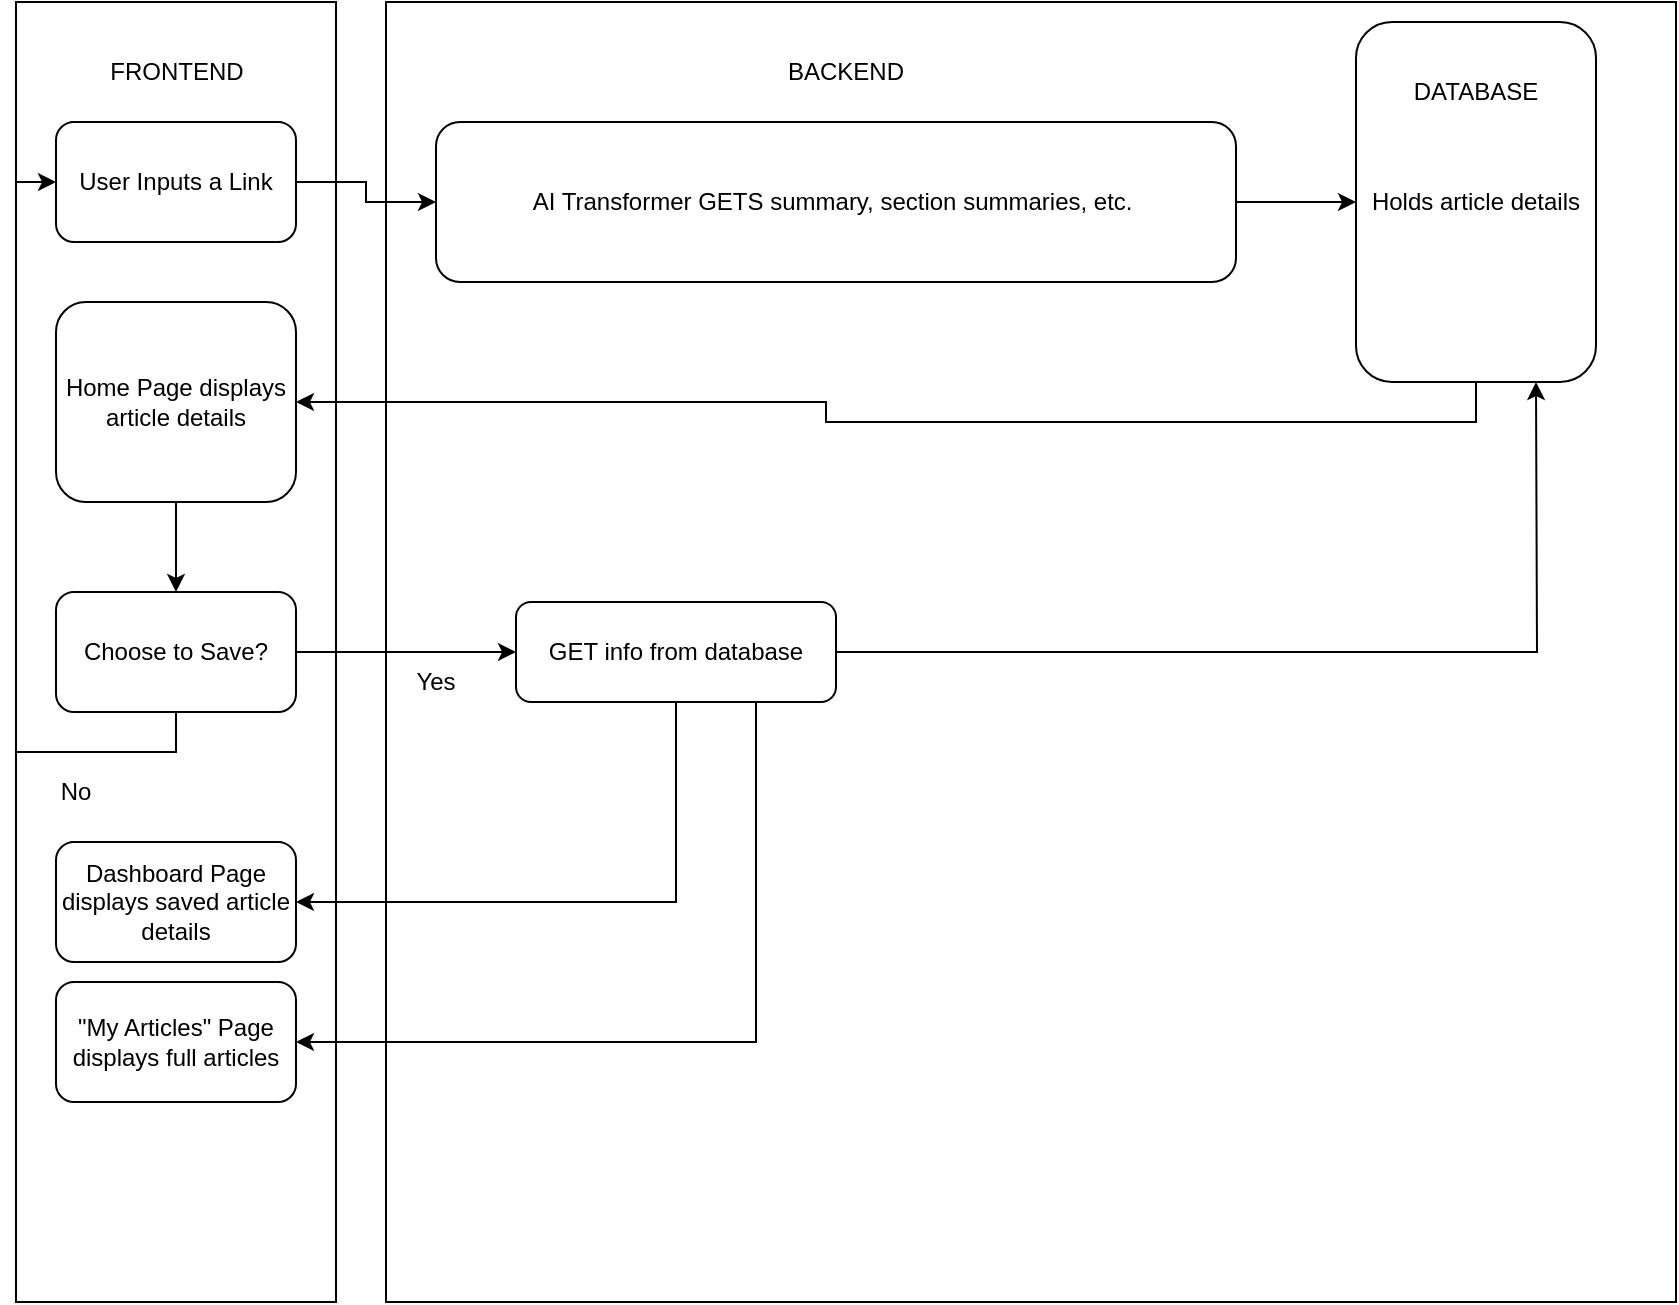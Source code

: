 <mxfile version="26.0.9">
  <diagram name="Page-1" id="evXO0rLHPrqWtF5SFYi9">
    <mxGraphModel dx="1362" dy="743" grid="1" gridSize="10" guides="1" tooltips="1" connect="1" arrows="1" fold="1" page="1" pageScale="1" pageWidth="850" pageHeight="1100" math="0" shadow="0">
      <root>
        <mxCell id="0" />
        <mxCell id="1" parent="0" />
        <mxCell id="5JYsaEAW8ukRRV6dz36Z-5" value="" style="rounded=0;whiteSpace=wrap;html=1;movable=0;resizable=0;rotatable=0;deletable=0;editable=0;locked=1;connectable=0;" vertex="1" parent="1">
          <mxGeometry x="10" y="10" width="160" height="650" as="geometry" />
        </mxCell>
        <mxCell id="5JYsaEAW8ukRRV6dz36Z-6" value="" style="rounded=0;whiteSpace=wrap;html=1;movable=0;resizable=0;rotatable=0;deletable=0;editable=0;locked=1;connectable=0;" vertex="1" parent="1">
          <mxGeometry x="195" y="10" width="645" height="650" as="geometry" />
        </mxCell>
        <mxCell id="5JYsaEAW8ukRRV6dz36Z-13" style="edgeStyle=orthogonalEdgeStyle;rounded=0;orthogonalLoop=1;jettySize=auto;html=1;exitX=1;exitY=0.5;exitDx=0;exitDy=0;" edge="1" parent="1" source="5JYsaEAW8ukRRV6dz36Z-2" target="5JYsaEAW8ukRRV6dz36Z-10">
          <mxGeometry relative="1" as="geometry" />
        </mxCell>
        <mxCell id="5JYsaEAW8ukRRV6dz36Z-2" value="User Inputs a Link" style="rounded=1;whiteSpace=wrap;html=1;" vertex="1" parent="1">
          <mxGeometry x="30" y="70" width="120" height="60" as="geometry" />
        </mxCell>
        <mxCell id="5JYsaEAW8ukRRV6dz36Z-3" value="FRONTEND" style="text;html=1;align=center;verticalAlign=middle;resizable=0;points=[];autosize=1;strokeColor=none;fillColor=none;" vertex="1" parent="1">
          <mxGeometry x="45" y="30" width="90" height="30" as="geometry" />
        </mxCell>
        <mxCell id="5JYsaEAW8ukRRV6dz36Z-8" value="BACKEND" style="text;html=1;align=center;verticalAlign=middle;whiteSpace=wrap;rounded=0;" vertex="1" parent="1">
          <mxGeometry x="395" y="30" width="60" height="30" as="geometry" />
        </mxCell>
        <mxCell id="5JYsaEAW8ukRRV6dz36Z-18" style="edgeStyle=orthogonalEdgeStyle;rounded=0;orthogonalLoop=1;jettySize=auto;html=1;exitX=1;exitY=0.5;exitDx=0;exitDy=0;" edge="1" parent="1" source="5JYsaEAW8ukRRV6dz36Z-10" target="5JYsaEAW8ukRRV6dz36Z-14">
          <mxGeometry relative="1" as="geometry" />
        </mxCell>
        <mxCell id="5JYsaEAW8ukRRV6dz36Z-10" value="AI Transformer GETS summary, section summaries, etc.&amp;nbsp;" style="rounded=1;whiteSpace=wrap;html=1;" vertex="1" parent="1">
          <mxGeometry x="220" y="70" width="400" height="80" as="geometry" />
        </mxCell>
        <mxCell id="5JYsaEAW8ukRRV6dz36Z-20" style="edgeStyle=orthogonalEdgeStyle;rounded=0;orthogonalLoop=1;jettySize=auto;html=1;exitX=0.5;exitY=1;exitDx=0;exitDy=0;" edge="1" parent="1" source="5JYsaEAW8ukRRV6dz36Z-14" target="5JYsaEAW8ukRRV6dz36Z-19">
          <mxGeometry relative="1" as="geometry" />
        </mxCell>
        <mxCell id="5JYsaEAW8ukRRV6dz36Z-14" value="Holds article details" style="rounded=1;whiteSpace=wrap;html=1;" vertex="1" parent="1">
          <mxGeometry x="680" y="20" width="120" height="180" as="geometry" />
        </mxCell>
        <mxCell id="5JYsaEAW8ukRRV6dz36Z-16" value="DATABASE" style="text;html=1;align=center;verticalAlign=middle;whiteSpace=wrap;rounded=0;" vertex="1" parent="1">
          <mxGeometry x="710" y="40" width="60" height="30" as="geometry" />
        </mxCell>
        <mxCell id="5JYsaEAW8ukRRV6dz36Z-25" style="edgeStyle=orthogonalEdgeStyle;rounded=0;orthogonalLoop=1;jettySize=auto;html=1;exitX=0.5;exitY=1;exitDx=0;exitDy=0;entryX=0.5;entryY=0;entryDx=0;entryDy=0;" edge="1" parent="1" source="5JYsaEAW8ukRRV6dz36Z-19" target="5JYsaEAW8ukRRV6dz36Z-24">
          <mxGeometry relative="1" as="geometry" />
        </mxCell>
        <mxCell id="5JYsaEAW8ukRRV6dz36Z-19" value="Home Page displays article details" style="rounded=1;whiteSpace=wrap;html=1;" vertex="1" parent="1">
          <mxGeometry x="30" y="160" width="120" height="100" as="geometry" />
        </mxCell>
        <mxCell id="5JYsaEAW8ukRRV6dz36Z-30" style="edgeStyle=orthogonalEdgeStyle;rounded=0;orthogonalLoop=1;jettySize=auto;html=1;exitX=1;exitY=0.5;exitDx=0;exitDy=0;entryX=0;entryY=0.5;entryDx=0;entryDy=0;" edge="1" parent="1" source="5JYsaEAW8ukRRV6dz36Z-24" target="5JYsaEAW8ukRRV6dz36Z-29">
          <mxGeometry relative="1" as="geometry" />
        </mxCell>
        <mxCell id="5JYsaEAW8ukRRV6dz36Z-35" style="edgeStyle=orthogonalEdgeStyle;rounded=0;orthogonalLoop=1;jettySize=auto;html=1;exitX=0.5;exitY=1;exitDx=0;exitDy=0;entryX=0;entryY=0.5;entryDx=0;entryDy=0;" edge="1" parent="1" source="5JYsaEAW8ukRRV6dz36Z-24" target="5JYsaEAW8ukRRV6dz36Z-2">
          <mxGeometry relative="1" as="geometry" />
        </mxCell>
        <mxCell id="5JYsaEAW8ukRRV6dz36Z-24" value="Choose to Save?" style="rounded=1;whiteSpace=wrap;html=1;" vertex="1" parent="1">
          <mxGeometry x="30" y="305" width="120" height="60" as="geometry" />
        </mxCell>
        <mxCell id="5JYsaEAW8ukRRV6dz36Z-33" style="edgeStyle=orthogonalEdgeStyle;rounded=0;orthogonalLoop=1;jettySize=auto;html=1;exitX=1;exitY=0.5;exitDx=0;exitDy=0;" edge="1" parent="1" source="5JYsaEAW8ukRRV6dz36Z-29">
          <mxGeometry relative="1" as="geometry">
            <mxPoint x="770" y="200" as="targetPoint" />
          </mxGeometry>
        </mxCell>
        <mxCell id="5JYsaEAW8ukRRV6dz36Z-41" style="edgeStyle=orthogonalEdgeStyle;rounded=0;orthogonalLoop=1;jettySize=auto;html=1;exitX=0.5;exitY=1;exitDx=0;exitDy=0;entryX=1;entryY=0.5;entryDx=0;entryDy=0;" edge="1" parent="1" source="5JYsaEAW8ukRRV6dz36Z-29" target="5JYsaEAW8ukRRV6dz36Z-40">
          <mxGeometry relative="1" as="geometry" />
        </mxCell>
        <mxCell id="5JYsaEAW8ukRRV6dz36Z-48" style="edgeStyle=orthogonalEdgeStyle;rounded=0;orthogonalLoop=1;jettySize=auto;html=1;exitX=0.75;exitY=1;exitDx=0;exitDy=0;entryX=1;entryY=0.5;entryDx=0;entryDy=0;" edge="1" parent="1" source="5JYsaEAW8ukRRV6dz36Z-29" target="5JYsaEAW8ukRRV6dz36Z-46">
          <mxGeometry relative="1" as="geometry" />
        </mxCell>
        <mxCell id="5JYsaEAW8ukRRV6dz36Z-29" value="GET info from database" style="rounded=1;whiteSpace=wrap;html=1;" vertex="1" parent="1">
          <mxGeometry x="260" y="310" width="160" height="50" as="geometry" />
        </mxCell>
        <mxCell id="5JYsaEAW8ukRRV6dz36Z-34" value="Yes" style="text;html=1;align=center;verticalAlign=middle;whiteSpace=wrap;rounded=0;" vertex="1" parent="1">
          <mxGeometry x="190" y="335" width="60" height="30" as="geometry" />
        </mxCell>
        <mxCell id="5JYsaEAW8ukRRV6dz36Z-37" value="No" style="text;html=1;align=center;verticalAlign=middle;whiteSpace=wrap;rounded=0;" vertex="1" parent="1">
          <mxGeometry x="10" y="390" width="60" height="30" as="geometry" />
        </mxCell>
        <mxCell id="5JYsaEAW8ukRRV6dz36Z-40" value="Dashboard Page displays saved article details" style="rounded=1;whiteSpace=wrap;html=1;" vertex="1" parent="1">
          <mxGeometry x="30" y="430" width="120" height="60" as="geometry" />
        </mxCell>
        <mxCell id="5JYsaEAW8ukRRV6dz36Z-46" value="&quot;My Articles&quot; Page displays full articles" style="rounded=1;whiteSpace=wrap;html=1;" vertex="1" parent="1">
          <mxGeometry x="30" y="500" width="120" height="60" as="geometry" />
        </mxCell>
      </root>
    </mxGraphModel>
  </diagram>
</mxfile>
